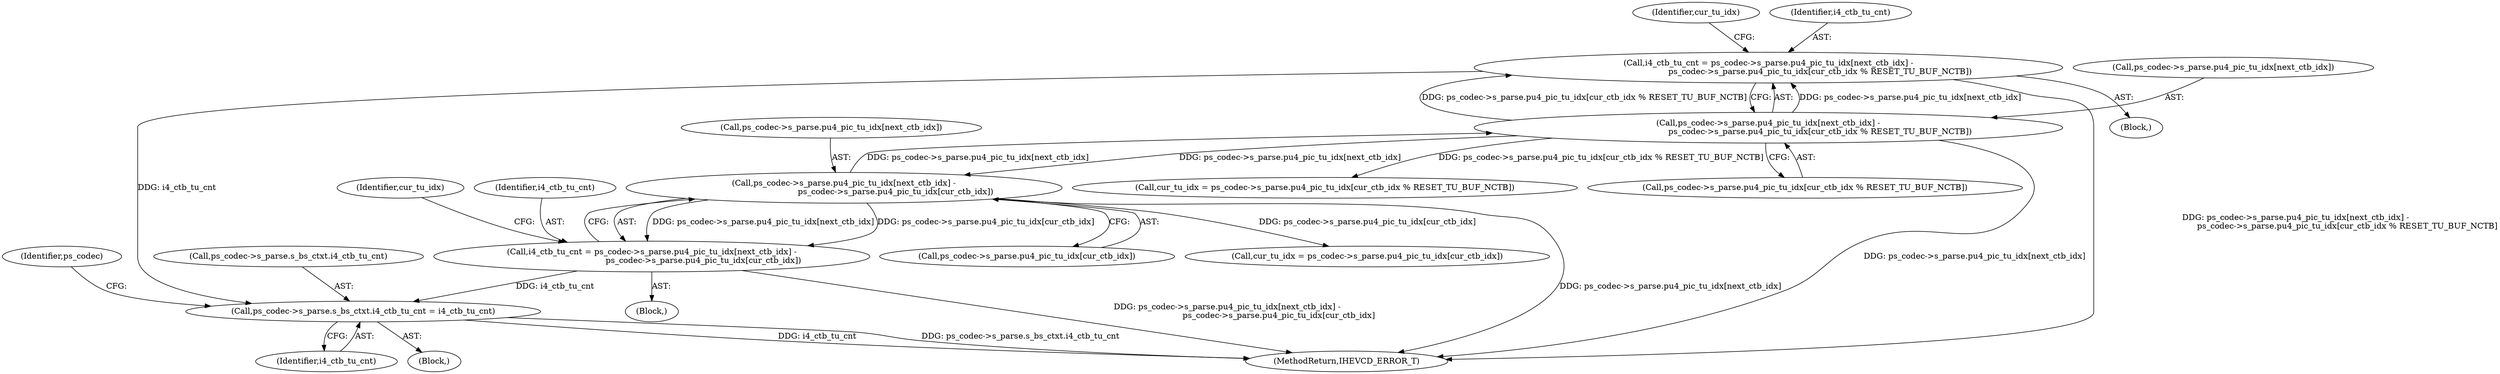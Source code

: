 digraph "0_Android_2b9fb0c2074d370a254b35e2489de2d94943578d@pointer" {
"1004070" [label="(Call,ps_codec->s_parse.s_bs_ctxt.i4_ctb_tu_cnt = i4_ctb_tu_cnt)"];
"1003977" [label="(Call,i4_ctb_tu_cnt = ps_codec->s_parse.pu4_pic_tu_idx[next_ctb_idx] -\n                                        ps_codec->s_parse.pu4_pic_tu_idx[cur_ctb_idx % RESET_TU_BUF_NCTB])"];
"1003979" [label="(Call,ps_codec->s_parse.pu4_pic_tu_idx[next_ctb_idx] -\n                                        ps_codec->s_parse.pu4_pic_tu_idx[cur_ctb_idx % RESET_TU_BUF_NCTB])"];
"1004011" [label="(Call,ps_codec->s_parse.pu4_pic_tu_idx[next_ctb_idx] -\n                                        ps_codec->s_parse.pu4_pic_tu_idx[cur_ctb_idx])"];
"1004009" [label="(Call,i4_ctb_tu_cnt = ps_codec->s_parse.pu4_pic_tu_idx[next_ctb_idx] -\n                                        ps_codec->s_parse.pu4_pic_tu_idx[cur_ctb_idx])"];
"1003979" [label="(Call,ps_codec->s_parse.pu4_pic_tu_idx[next_ctb_idx] -\n                                        ps_codec->s_parse.pu4_pic_tu_idx[cur_ctb_idx % RESET_TU_BUF_NCTB])"];
"1004019" [label="(Call,ps_codec->s_parse.pu4_pic_tu_idx[cur_ctb_idx])"];
"1004012" [label="(Call,ps_codec->s_parse.pu4_pic_tu_idx[next_ctb_idx])"];
"1003980" [label="(Call,ps_codec->s_parse.pu4_pic_tu_idx[next_ctb_idx])"];
"1004027" [label="(Identifier,cur_tu_idx)"];
"1004070" [label="(Call,ps_codec->s_parse.s_bs_ctxt.i4_ctb_tu_cnt = i4_ctb_tu_cnt)"];
"1003996" [label="(Call,cur_tu_idx = ps_codec->s_parse.pu4_pic_tu_idx[cur_ctb_idx % RESET_TU_BUF_NCTB])"];
"1004009" [label="(Call,i4_ctb_tu_cnt = ps_codec->s_parse.pu4_pic_tu_idx[next_ctb_idx] -\n                                        ps_codec->s_parse.pu4_pic_tu_idx[cur_ctb_idx])"];
"1005291" [label="(MethodReturn,IHEVCD_ERROR_T)"];
"1004010" [label="(Identifier,i4_ctb_tu_cnt)"];
"1004083" [label="(Identifier,ps_codec)"];
"1004078" [label="(Identifier,i4_ctb_tu_cnt)"];
"1003911" [label="(Block,)"];
"1004011" [label="(Call,ps_codec->s_parse.pu4_pic_tu_idx[next_ctb_idx] -\n                                        ps_codec->s_parse.pu4_pic_tu_idx[cur_ctb_idx])"];
"1003997" [label="(Identifier,cur_tu_idx)"];
"1003976" [label="(Block,)"];
"1003978" [label="(Identifier,i4_ctb_tu_cnt)"];
"1003987" [label="(Call,ps_codec->s_parse.pu4_pic_tu_idx[cur_ctb_idx % RESET_TU_BUF_NCTB])"];
"1004071" [label="(Call,ps_codec->s_parse.s_bs_ctxt.i4_ctb_tu_cnt)"];
"1004008" [label="(Block,)"];
"1003977" [label="(Call,i4_ctb_tu_cnt = ps_codec->s_parse.pu4_pic_tu_idx[next_ctb_idx] -\n                                        ps_codec->s_parse.pu4_pic_tu_idx[cur_ctb_idx % RESET_TU_BUF_NCTB])"];
"1004026" [label="(Call,cur_tu_idx = ps_codec->s_parse.pu4_pic_tu_idx[cur_ctb_idx])"];
"1004070" -> "1003911"  [label="AST: "];
"1004070" -> "1004078"  [label="CFG: "];
"1004071" -> "1004070"  [label="AST: "];
"1004078" -> "1004070"  [label="AST: "];
"1004083" -> "1004070"  [label="CFG: "];
"1004070" -> "1005291"  [label="DDG: i4_ctb_tu_cnt"];
"1004070" -> "1005291"  [label="DDG: ps_codec->s_parse.s_bs_ctxt.i4_ctb_tu_cnt"];
"1003977" -> "1004070"  [label="DDG: i4_ctb_tu_cnt"];
"1004009" -> "1004070"  [label="DDG: i4_ctb_tu_cnt"];
"1003977" -> "1003976"  [label="AST: "];
"1003977" -> "1003979"  [label="CFG: "];
"1003978" -> "1003977"  [label="AST: "];
"1003979" -> "1003977"  [label="AST: "];
"1003997" -> "1003977"  [label="CFG: "];
"1003977" -> "1005291"  [label="DDG: ps_codec->s_parse.pu4_pic_tu_idx[next_ctb_idx] -\n                                        ps_codec->s_parse.pu4_pic_tu_idx[cur_ctb_idx % RESET_TU_BUF_NCTB]"];
"1003979" -> "1003977"  [label="DDG: ps_codec->s_parse.pu4_pic_tu_idx[next_ctb_idx]"];
"1003979" -> "1003977"  [label="DDG: ps_codec->s_parse.pu4_pic_tu_idx[cur_ctb_idx % RESET_TU_BUF_NCTB]"];
"1003979" -> "1003987"  [label="CFG: "];
"1003980" -> "1003979"  [label="AST: "];
"1003987" -> "1003979"  [label="AST: "];
"1003979" -> "1005291"  [label="DDG: ps_codec->s_parse.pu4_pic_tu_idx[next_ctb_idx]"];
"1004011" -> "1003979"  [label="DDG: ps_codec->s_parse.pu4_pic_tu_idx[next_ctb_idx]"];
"1003979" -> "1003996"  [label="DDG: ps_codec->s_parse.pu4_pic_tu_idx[cur_ctb_idx % RESET_TU_BUF_NCTB]"];
"1003979" -> "1004011"  [label="DDG: ps_codec->s_parse.pu4_pic_tu_idx[next_ctb_idx]"];
"1004011" -> "1004009"  [label="AST: "];
"1004011" -> "1004019"  [label="CFG: "];
"1004012" -> "1004011"  [label="AST: "];
"1004019" -> "1004011"  [label="AST: "];
"1004009" -> "1004011"  [label="CFG: "];
"1004011" -> "1005291"  [label="DDG: ps_codec->s_parse.pu4_pic_tu_idx[next_ctb_idx]"];
"1004011" -> "1004009"  [label="DDG: ps_codec->s_parse.pu4_pic_tu_idx[next_ctb_idx]"];
"1004011" -> "1004009"  [label="DDG: ps_codec->s_parse.pu4_pic_tu_idx[cur_ctb_idx]"];
"1004011" -> "1004026"  [label="DDG: ps_codec->s_parse.pu4_pic_tu_idx[cur_ctb_idx]"];
"1004009" -> "1004008"  [label="AST: "];
"1004010" -> "1004009"  [label="AST: "];
"1004027" -> "1004009"  [label="CFG: "];
"1004009" -> "1005291"  [label="DDG: ps_codec->s_parse.pu4_pic_tu_idx[next_ctb_idx] -\n                                        ps_codec->s_parse.pu4_pic_tu_idx[cur_ctb_idx]"];
}
